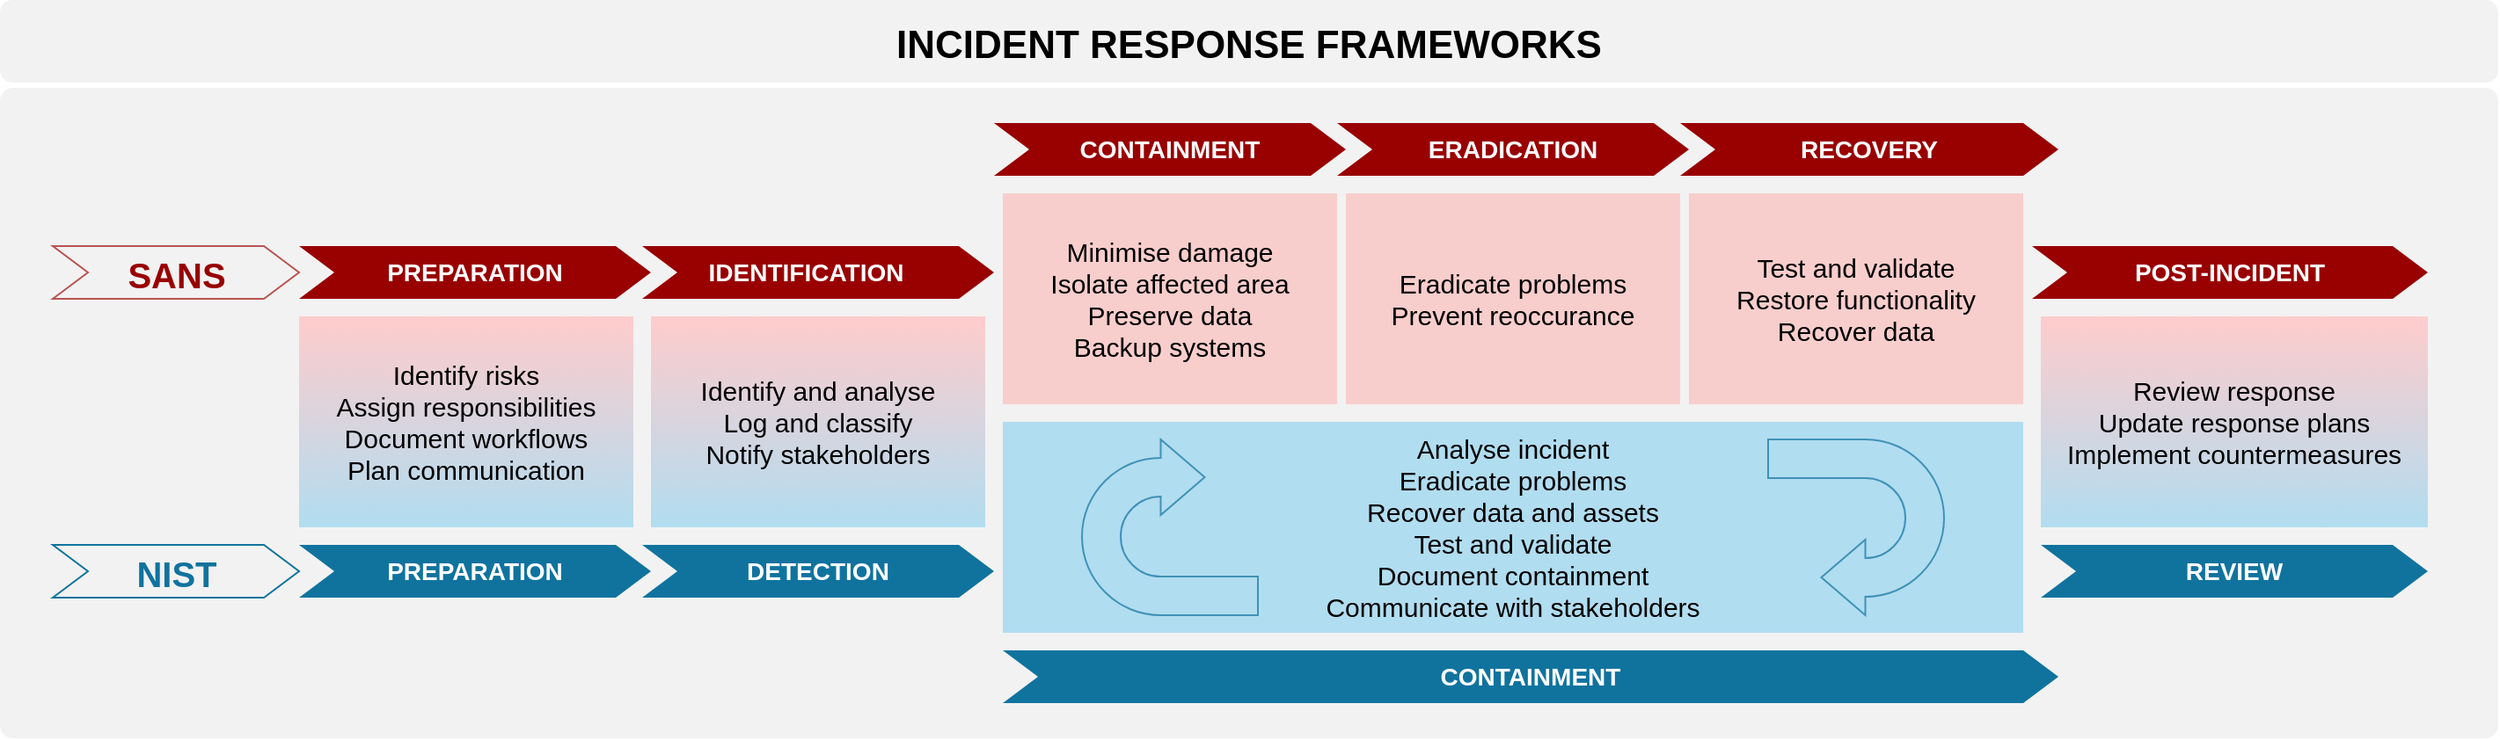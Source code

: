 <mxfile version="20.4.0"><diagram name="Page-1" id="776e734d-e3cd-d92a-cbd4-f332cde0abfc"><mxGraphModel dx="1594" dy="969" grid="1" gridSize="10" guides="1" tooltips="1" connect="1" arrows="1" fold="1" page="1" pageScale="1.5" pageWidth="1169" pageHeight="826" background="none" math="0" shadow="0"><root><mxCell id="0" style=";html=1;"/><mxCell id="1" style=";html=1;" parent="0"/><mxCell id="Se4LtOQKWkhpeCzLWcS8-24" value="" style="rounded=1;whiteSpace=wrap;html=1;labelBackgroundColor=none;labelBorderColor=none;strokeColor=none;fontSize=22;fontColor=#E6FFCC;fillColor=#F2F2F2;arcSize=2;" vertex="1" parent="1"><mxGeometry x="120" y="110" width="1420" height="370" as="geometry"/></mxCell><mxCell id="Se4LtOQKWkhpeCzLWcS8-1" value="NIST" style="html=1;shape=mxgraph.infographic.ribbonSimple;notch1=20;notch2=20;fillColor=none;strokeColor=#10739E;align=center;verticalAlign=middle;fontSize=20;fontStyle=1;fontColor=#10739E;spacing=0;spacingBottom=0;spacingTop=1;" vertex="1" parent="1"><mxGeometry x="150" y="370" width="140" height="30" as="geometry"/></mxCell><mxCell id="Se4LtOQKWkhpeCzLWcS8-2" value="SANS" style="html=1;shape=mxgraph.infographic.ribbonSimple;notch1=20;notch2=20;fillColor=none;strokeColor=#b85450;align=center;verticalAlign=middle;fontSize=20;fontStyle=1;fontColor=#990000;spacing=0;spacingTop=1;" vertex="1" parent="1"><mxGeometry x="150" y="200" width="140" height="30" as="geometry"/></mxCell><mxCell id="Se4LtOQKWkhpeCzLWcS8-3" value="PREPARATION" style="shape=step;perimeter=stepPerimeter;whiteSpace=wrap;html=1;fixedSize=1;size=20;fillColor=#10739E;strokeColor=none;fontSize=14;fontStyle=1;align=center;fontColor=#ffffff;" vertex="1" parent="1"><mxGeometry x="290" y="370" width="200" height="30" as="geometry"/></mxCell><mxCell id="Se4LtOQKWkhpeCzLWcS8-4" value="Identify risks&lt;br&gt;&lt;div style=&quot;font-size: 15px;&quot;&gt;Assign responsibilities&lt;br&gt;&lt;/div&gt;&lt;div style=&quot;font-size: 15px;&quot;&gt;Document workflows&lt;/div&gt;&lt;div style=&quot;font-size: 15px;&quot;&gt;Plan communication&lt;br style=&quot;font-size: 15px;&quot;&gt;&lt;/div&gt;" style="shape=rect;fillColor=#B1DDF0;strokeColor=none;fontSize=15;html=1;whiteSpace=wrap;align=center;verticalAlign=middle;spacing=5;gradientColor=#FFCCCC;gradientDirection=north;" vertex="1" parent="1"><mxGeometry x="290" y="240" width="190" height="120" as="geometry"/></mxCell><mxCell id="Se4LtOQKWkhpeCzLWcS8-5" value="DETECTION" style="shape=step;perimeter=stepPerimeter;whiteSpace=wrap;html=1;fixedSize=1;size=20;fillColor=#10739E;strokeColor=none;fontSize=14;fontStyle=1;align=center;fontColor=#ffffff;" vertex="1" parent="1"><mxGeometry x="485" y="370" width="200" height="30" as="geometry"/></mxCell><mxCell id="Se4LtOQKWkhpeCzLWcS8-6" value="&lt;div style=&quot;font-size: 15px;&quot;&gt;Identify and analyse&lt;br&gt;&lt;/div&gt;&lt;div style=&quot;font-size: 15px;&quot;&gt;Log and classify&lt;br&gt;&lt;/div&gt;&lt;div&gt;Notify stakeholders&lt;br&gt;&lt;/div&gt;" style="shape=rect;fillColor=#B1DDF0;strokeColor=none;fontSize=15;html=1;whiteSpace=wrap;align=center;verticalAlign=middle;spacing=5;gradientColor=#FFCCCC;gradientDirection=north;" vertex="1" parent="1"><mxGeometry x="490" y="240" width="190" height="120" as="geometry"/></mxCell><mxCell id="Se4LtOQKWkhpeCzLWcS8-7" value="CONTAINMENT" style="shape=step;perimeter=stepPerimeter;whiteSpace=wrap;html=1;fixedSize=1;size=20;fillColor=#10739E;strokeColor=none;fontSize=14;fontStyle=1;align=center;fontColor=#ffffff;" vertex="1" parent="1"><mxGeometry x="690" y="430" width="600" height="30" as="geometry"/></mxCell><mxCell id="Se4LtOQKWkhpeCzLWcS8-8" value="&lt;div style=&quot;font-size: 15px;&quot;&gt;Analyse incident&lt;br style=&quot;font-size: 15px;&quot;&gt;&lt;/div&gt;&lt;div style=&quot;font-size: 15px;&quot;&gt;Eradicate problems&lt;br style=&quot;font-size: 15px;&quot;&gt;&lt;/div&gt;&lt;div style=&quot;font-size: 15px;&quot;&gt;Recover data and assets&lt;/div&gt;&lt;div style=&quot;font-size: 15px;&quot;&gt;Test and validate&lt;br style=&quot;font-size: 15px;&quot;&gt;&lt;/div&gt;&lt;div style=&quot;font-size: 15px;&quot;&gt;Document containment&lt;br style=&quot;font-size: 15px;&quot;&gt;&lt;/div&gt;&lt;div style=&quot;font-size: 15px;&quot;&gt;Communicate with stakeholders&lt;br style=&quot;font-size: 15px;&quot;&gt;&lt;/div&gt;" style="shape=rect;fillColor=#B1DDF0;strokeColor=none;fontSize=15;html=1;whiteSpace=wrap;align=center;verticalAlign=middle;spacing=5;" vertex="1" parent="1"><mxGeometry x="690" y="300" width="580" height="120" as="geometry"/></mxCell><mxCell id="Se4LtOQKWkhpeCzLWcS8-9" value="REVIEW" style="shape=step;perimeter=stepPerimeter;whiteSpace=wrap;html=1;fixedSize=1;size=20;fillColor=#10739E;strokeColor=none;fontSize=14;fontStyle=1;align=center;fontColor=#ffffff;" vertex="1" parent="1"><mxGeometry x="1280" y="370" width="220" height="30" as="geometry"/></mxCell><mxCell id="Se4LtOQKWkhpeCzLWcS8-11" value="PREPARATION" style="shape=step;perimeter=stepPerimeter;whiteSpace=wrap;html=1;fixedSize=1;size=20;fillColor=#990000;strokeColor=none;fontSize=14;fontStyle=1;align=center;fontColor=#FFFFFF;" vertex="1" parent="1"><mxGeometry x="290" y="200" width="200" height="30" as="geometry"/></mxCell><mxCell id="Se4LtOQKWkhpeCzLWcS8-13" value="IDENTIFICATION&lt;span style=&quot;white-space: pre;&quot;&gt;&#9;&lt;/span&gt;" style="shape=step;perimeter=stepPerimeter;whiteSpace=wrap;html=1;fixedSize=1;size=20;fillColor=#990000;strokeColor=none;fontSize=14;fontStyle=1;align=center;fontColor=#FFFFFF;" vertex="1" parent="1"><mxGeometry x="485" y="200" width="200" height="30" as="geometry"/></mxCell><mxCell id="Se4LtOQKWkhpeCzLWcS8-15" value="CONTAINMENT" style="shape=step;perimeter=stepPerimeter;whiteSpace=wrap;html=1;fixedSize=1;size=20;fillColor=#990000;strokeColor=none;fontSize=14;fontStyle=1;align=center;fontColor=#FFFFFF;" vertex="1" parent="1"><mxGeometry x="685" y="130" width="200" height="30" as="geometry"/></mxCell><mxCell id="Se4LtOQKWkhpeCzLWcS8-16" value="&lt;div style=&quot;font-size: 15px;&quot;&gt;Minimise damage&lt;/div&gt;&lt;div style=&quot;font-size: 15px;&quot;&gt;Isolate affected area&lt;/div&gt;&lt;div style=&quot;font-size: 15px;&quot;&gt;Preserve data&lt;/div&gt;&lt;div style=&quot;font-size: 15px;&quot;&gt;Backup systems&lt;br style=&quot;font-size: 15px;&quot;&gt;&lt;/div&gt;" style="shape=rect;fillColor=#f8cecc;strokeColor=none;fontSize=15;html=1;whiteSpace=wrap;align=center;verticalAlign=middle;spacing=5;" vertex="1" parent="1"><mxGeometry x="690" y="170" width="190" height="120" as="geometry"/></mxCell><mxCell id="Se4LtOQKWkhpeCzLWcS8-17" value="ERADICATION" style="shape=step;perimeter=stepPerimeter;whiteSpace=wrap;html=1;fixedSize=1;size=20;fillColor=#990000;strokeColor=none;fontSize=14;fontStyle=1;align=center;fontColor=#FFFFFF;" vertex="1" parent="1"><mxGeometry x="880" y="130" width="200" height="30" as="geometry"/></mxCell><mxCell id="Se4LtOQKWkhpeCzLWcS8-18" value="&lt;div style=&quot;font-size: 15px;&quot;&gt;Eradicate problems&lt;/div&gt;&lt;div style=&quot;font-size: 15px;&quot;&gt;Prevent reoccurance&lt;br style=&quot;font-size: 15px;&quot;&gt;&lt;/div&gt;" style="shape=rect;fillColor=#f8cecc;strokeColor=none;fontSize=15;html=1;whiteSpace=wrap;align=center;verticalAlign=middle;spacing=5;" vertex="1" parent="1"><mxGeometry x="885" y="170" width="190" height="120" as="geometry"/></mxCell><mxCell id="Se4LtOQKWkhpeCzLWcS8-19" value="RECOVERY" style="shape=step;perimeter=stepPerimeter;whiteSpace=wrap;html=1;fixedSize=1;size=20;fillColor=#990000;strokeColor=none;fontSize=14;fontStyle=1;align=center;fontColor=#FFFFFF;" vertex="1" parent="1"><mxGeometry x="1075" y="130" width="215" height="30" as="geometry"/></mxCell><mxCell id="Se4LtOQKWkhpeCzLWcS8-20" value="&lt;div style=&quot;font-size: 15px;&quot;&gt;Test and validate&lt;/div&gt;&lt;div&gt;Restore functionality &lt;br&gt;&lt;/div&gt;&lt;div&gt;Recover data&lt;/div&gt;" style="shape=rect;fillColor=#f8cecc;strokeColor=none;fontSize=15;html=1;whiteSpace=wrap;align=center;verticalAlign=middle;spacing=5;" vertex="1" parent="1"><mxGeometry x="1080" y="170" width="190" height="120" as="geometry"/></mxCell><mxCell id="Se4LtOQKWkhpeCzLWcS8-21" value="POST-INCIDENT" style="shape=step;perimeter=stepPerimeter;whiteSpace=wrap;html=1;fixedSize=1;size=20;fillColor=#990000;strokeColor=none;fontSize=14;fontStyle=1;align=center;fontColor=#FFFFFF;" vertex="1" parent="1"><mxGeometry x="1275" y="200" width="225" height="30" as="geometry"/></mxCell><mxCell id="Se4LtOQKWkhpeCzLWcS8-22" value="&lt;div style=&quot;font-size: 15px;&quot;&gt;Review response&lt;/div&gt;&lt;div style=&quot;font-size: 15px;&quot;&gt;Update response plans&lt;/div&gt;&lt;div style=&quot;font-size: 15px;&quot;&gt;Implement countermeasures&lt;br&gt;&lt;/div&gt;" style="shape=rect;fillColor=#B1DDF0;strokeColor=none;fontSize=15;html=1;whiteSpace=wrap;align=center;verticalAlign=middle;spacing=5;gradientColor=#FFCCCC;gradientDirection=north;" vertex="1" parent="1"><mxGeometry x="1280" y="240" width="220" height="120" as="geometry"/></mxCell><mxCell id="Se4LtOQKWkhpeCzLWcS8-23" value="INCIDENT RESPONSE FRAMEWORKS" style="rounded=1;whiteSpace=wrap;html=1;fontFamily=Helvetica;fontSize=22;fontColor=default;align=center;strokeColor=none;fillColor=#F2F2F2;gradientColor=none;verticalAlign=middle;spacing=0;fontStyle=1;spacingTop=5;" vertex="1" parent="1"><mxGeometry x="120" y="60" width="1420" height="47" as="geometry"/></mxCell><mxCell id="Se4LtOQKWkhpeCzLWcS8-27" value="" style="html=1;shadow=0;dashed=0;align=center;verticalAlign=middle;shape=mxgraph.arrows2.uTurnArrow;dy=11;arrowHead=43;dx2=25;labelBackgroundColor=none;labelBorderColor=none;strokeColor=#10739E;fontSize=14;fillColor=none;fontColor=#10739E;opacity=70;fontStyle=1;" vertex="1" parent="1"><mxGeometry x="735" y="310" width="100" height="100" as="geometry"/></mxCell><mxCell id="Se4LtOQKWkhpeCzLWcS8-28" value="" style="html=1;shadow=0;dashed=0;align=center;verticalAlign=middle;shape=mxgraph.arrows2.uTurnArrow;dy=11;arrowHead=43;dx2=25;labelBackgroundColor=none;labelBorderColor=none;strokeColor=#10739E;fontSize=14;fillColor=none;direction=west;fontColor=#10739E;opacity=70;fontStyle=1;" vertex="1" parent="1"><mxGeometry x="1125" y="310" width="100" height="100" as="geometry"/></mxCell></root></mxGraphModel></diagram></mxfile>